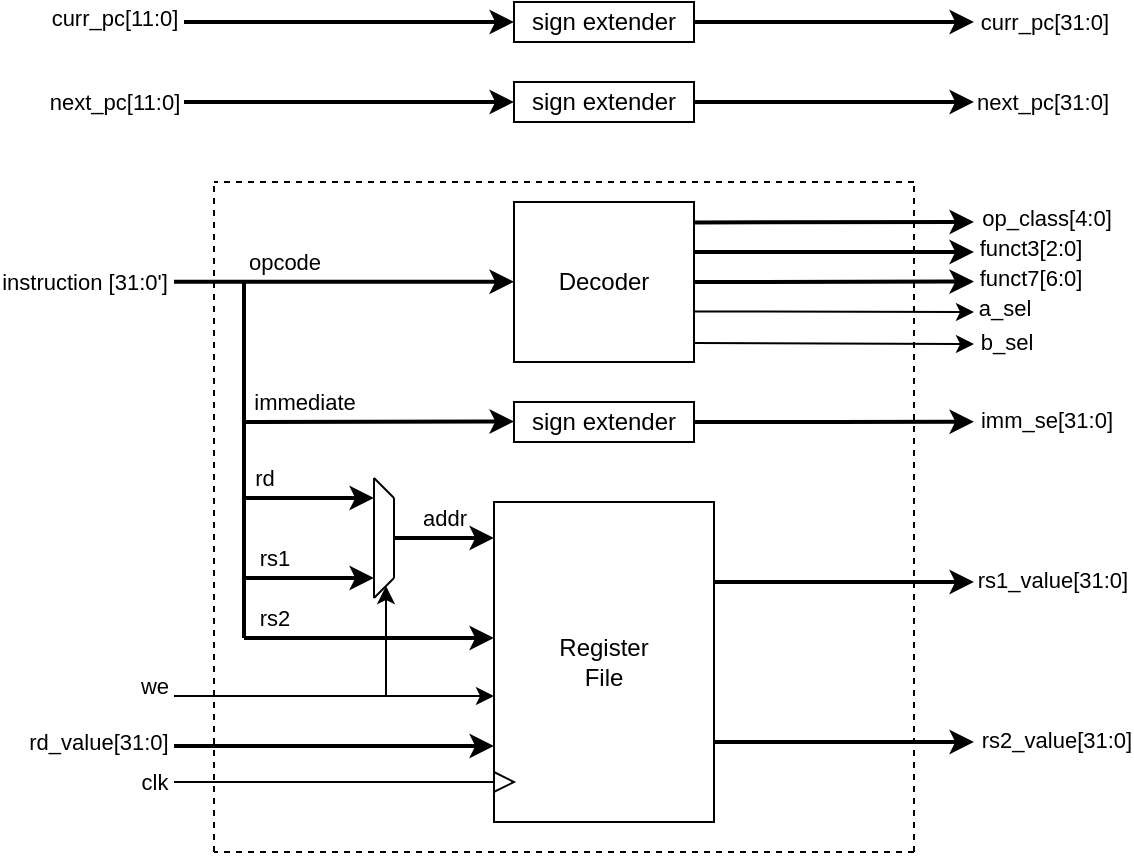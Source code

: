 <mxfile version="26.2.14">
  <diagram name="Page-1" id="7QwidLOopovakawsls44">
    <mxGraphModel dx="938" dy="550" grid="1" gridSize="1" guides="1" tooltips="1" connect="1" arrows="1" fold="1" page="1" pageScale="1" pageWidth="827" pageHeight="1169" math="0" shadow="0">
      <root>
        <mxCell id="0" />
        <mxCell id="1" parent="0" />
        <mxCell id="aka9WCvkEdWkVrNEwTj2-3" value="&lt;div&gt;Register&lt;/div&gt;&lt;div&gt;File&lt;/div&gt;" style="rounded=0;whiteSpace=wrap;html=1;" parent="1" vertex="1">
          <mxGeometry x="320" y="310" width="110" height="160" as="geometry" />
        </mxCell>
        <mxCell id="aka9WCvkEdWkVrNEwTj2-6" value="sign extender" style="rounded=0;whiteSpace=wrap;html=1;" parent="1" vertex="1">
          <mxGeometry x="330" y="260" width="90" height="20" as="geometry" />
        </mxCell>
        <mxCell id="aka9WCvkEdWkVrNEwTj2-13" value="" style="endArrow=none;html=1;rounded=0;" parent="1" edge="1">
          <mxGeometry width="50" height="50" relative="1" as="geometry">
            <mxPoint x="260" y="358" as="sourcePoint" />
            <mxPoint x="270" y="348" as="targetPoint" />
          </mxGeometry>
        </mxCell>
        <mxCell id="aka9WCvkEdWkVrNEwTj2-14" value="" style="endArrow=none;html=1;rounded=0;" parent="1" edge="1">
          <mxGeometry width="50" height="50" relative="1" as="geometry">
            <mxPoint x="260" y="298" as="sourcePoint" />
            <mxPoint x="270" y="308" as="targetPoint" />
          </mxGeometry>
        </mxCell>
        <mxCell id="aka9WCvkEdWkVrNEwTj2-15" value="" style="endArrow=none;html=1;rounded=0;" parent="1" edge="1">
          <mxGeometry width="50" height="50" relative="1" as="geometry">
            <mxPoint x="270" y="348" as="sourcePoint" />
            <mxPoint x="270" y="308" as="targetPoint" />
          </mxGeometry>
        </mxCell>
        <mxCell id="aka9WCvkEdWkVrNEwTj2-16" value="" style="endArrow=none;html=1;rounded=0;" parent="1" edge="1">
          <mxGeometry width="50" height="50" relative="1" as="geometry">
            <mxPoint x="260" y="358" as="sourcePoint" />
            <mxPoint x="260" y="298" as="targetPoint" />
          </mxGeometry>
        </mxCell>
        <mxCell id="aka9WCvkEdWkVrNEwTj2-17" value="" style="endArrow=classic;html=1;rounded=0;entryX=0;entryY=0.25;entryDx=0;entryDy=0;strokeWidth=2;" parent="1" edge="1">
          <mxGeometry width="50" height="50" relative="1" as="geometry">
            <mxPoint x="270" y="328" as="sourcePoint" />
            <mxPoint x="320" y="328" as="targetPoint" />
          </mxGeometry>
        </mxCell>
        <mxCell id="aka9WCvkEdWkVrNEwTj2-51" value="addr" style="edgeLabel;html=1;align=center;verticalAlign=middle;resizable=0;points=[];" parent="aka9WCvkEdWkVrNEwTj2-17" vertex="1" connectable="0">
          <mxGeometry x="0.033" y="1" relative="1" as="geometry">
            <mxPoint x="-1" y="-9" as="offset" />
          </mxGeometry>
        </mxCell>
        <mxCell id="aka9WCvkEdWkVrNEwTj2-19" value="sign extender" style="rounded=0;whiteSpace=wrap;html=1;" parent="1" vertex="1">
          <mxGeometry x="330" y="100" width="90" height="20" as="geometry" />
        </mxCell>
        <mxCell id="aka9WCvkEdWkVrNEwTj2-20" value="sign extender" style="rounded=0;whiteSpace=wrap;html=1;" parent="1" vertex="1">
          <mxGeometry x="330" y="60" width="90" height="20" as="geometry" />
        </mxCell>
        <mxCell id="aka9WCvkEdWkVrNEwTj2-21" value="" style="endArrow=classic;html=1;rounded=0;strokeWidth=2;" parent="1" edge="1">
          <mxGeometry width="50" height="50" relative="1" as="geometry">
            <mxPoint x="165" y="110" as="sourcePoint" />
            <mxPoint x="330" y="110" as="targetPoint" />
          </mxGeometry>
        </mxCell>
        <mxCell id="aka9WCvkEdWkVrNEwTj2-39" value="next_pc[11:0]" style="edgeLabel;html=1;align=center;verticalAlign=middle;resizable=0;points=[];" parent="aka9WCvkEdWkVrNEwTj2-21" vertex="1" connectable="0">
          <mxGeometry x="-0.931" relative="1" as="geometry">
            <mxPoint x="-41" as="offset" />
          </mxGeometry>
        </mxCell>
        <mxCell id="aka9WCvkEdWkVrNEwTj2-22" value="" style="endArrow=classic;html=1;rounded=0;strokeWidth=2;" parent="1" edge="1">
          <mxGeometry width="50" height="50" relative="1" as="geometry">
            <mxPoint x="165" y="70" as="sourcePoint" />
            <mxPoint x="330" y="70" as="targetPoint" />
          </mxGeometry>
        </mxCell>
        <mxCell id="aka9WCvkEdWkVrNEwTj2-40" value="curr_pc[11:0]" style="edgeLabel;html=1;align=center;verticalAlign=middle;resizable=0;points=[];" parent="aka9WCvkEdWkVrNEwTj2-22" vertex="1" connectable="0">
          <mxGeometry x="-0.926" y="2" relative="1" as="geometry">
            <mxPoint x="-41" as="offset" />
          </mxGeometry>
        </mxCell>
        <mxCell id="aka9WCvkEdWkVrNEwTj2-23" value="" style="endArrow=classic;html=1;rounded=0;strokeWidth=2;exitX=1;exitY=0.5;exitDx=0;exitDy=0;" parent="1" source="aka9WCvkEdWkVrNEwTj2-19" edge="1">
          <mxGeometry width="50" height="50" relative="1" as="geometry">
            <mxPoint x="425" y="109.69" as="sourcePoint" />
            <mxPoint x="560" y="110" as="targetPoint" />
          </mxGeometry>
        </mxCell>
        <mxCell id="aka9WCvkEdWkVrNEwTj2-72" value="next_pc[31:0]" style="edgeLabel;html=1;align=center;verticalAlign=middle;resizable=0;points=[];" parent="aka9WCvkEdWkVrNEwTj2-23" vertex="1" connectable="0">
          <mxGeometry x="0.799" y="-1" relative="1" as="geometry">
            <mxPoint x="48" y="-1" as="offset" />
          </mxGeometry>
        </mxCell>
        <mxCell id="aka9WCvkEdWkVrNEwTj2-24" value="" style="endArrow=classic;html=1;rounded=0;strokeWidth=2;exitX=1;exitY=0.5;exitDx=0;exitDy=0;" parent="1" source="aka9WCvkEdWkVrNEwTj2-20" edge="1">
          <mxGeometry width="50" height="50" relative="1" as="geometry">
            <mxPoint x="425" y="69.69" as="sourcePoint" />
            <mxPoint x="560" y="70" as="targetPoint" />
          </mxGeometry>
        </mxCell>
        <mxCell id="aka9WCvkEdWkVrNEwTj2-73" value="curr_pc[31:0]" style="edgeLabel;html=1;align=center;verticalAlign=middle;resizable=0;points=[];" parent="aka9WCvkEdWkVrNEwTj2-24" vertex="1" connectable="0">
          <mxGeometry x="0.863" y="1" relative="1" as="geometry">
            <mxPoint x="44" y="1" as="offset" />
          </mxGeometry>
        </mxCell>
        <mxCell id="aka9WCvkEdWkVrNEwTj2-25" value="" style="endArrow=classic;html=1;rounded=0;" parent="1" edge="1">
          <mxGeometry width="50" height="50" relative="1" as="geometry">
            <mxPoint x="266" y="407" as="sourcePoint" />
            <mxPoint x="266" y="352" as="targetPoint" />
          </mxGeometry>
        </mxCell>
        <mxCell id="aka9WCvkEdWkVrNEwTj2-26" value="" style="endArrow=classic;html=1;rounded=0;entryX=0;entryY=0.75;entryDx=0;entryDy=0;" parent="1" edge="1">
          <mxGeometry width="50" height="50" relative="1" as="geometry">
            <mxPoint x="160" y="407" as="sourcePoint" />
            <mxPoint x="320" y="407" as="targetPoint" />
          </mxGeometry>
        </mxCell>
        <mxCell id="aka9WCvkEdWkVrNEwTj2-48" value="we" style="edgeLabel;html=1;align=center;verticalAlign=middle;resizable=0;points=[];" parent="aka9WCvkEdWkVrNEwTj2-26" vertex="1" connectable="0">
          <mxGeometry x="-0.502" y="-1" relative="1" as="geometry">
            <mxPoint x="-50" y="-6" as="offset" />
          </mxGeometry>
        </mxCell>
        <mxCell id="aka9WCvkEdWkVrNEwTj2-28" value="Decoder" style="rounded=0;whiteSpace=wrap;html=1;" parent="1" vertex="1">
          <mxGeometry x="330" y="160" width="90" height="80" as="geometry" />
        </mxCell>
        <mxCell id="aka9WCvkEdWkVrNEwTj2-29" value="" style="endArrow=classic;html=1;rounded=0;strokeWidth=2;" parent="1" edge="1">
          <mxGeometry width="50" height="50" relative="1" as="geometry">
            <mxPoint x="195" y="308" as="sourcePoint" />
            <mxPoint x="260" y="308" as="targetPoint" />
          </mxGeometry>
        </mxCell>
        <mxCell id="aka9WCvkEdWkVrNEwTj2-43" value="rd" style="edgeLabel;html=1;align=center;verticalAlign=middle;resizable=0;points=[];" parent="aka9WCvkEdWkVrNEwTj2-29" vertex="1" connectable="0">
          <mxGeometry x="-0.511" y="-1" relative="1" as="geometry">
            <mxPoint x="-6" y="-11" as="offset" />
          </mxGeometry>
        </mxCell>
        <mxCell id="aka9WCvkEdWkVrNEwTj2-30" value="" style="endArrow=classic;html=1;rounded=0;strokeWidth=2;" parent="1" edge="1">
          <mxGeometry width="50" height="50" relative="1" as="geometry">
            <mxPoint x="195" y="348" as="sourcePoint" />
            <mxPoint x="260" y="348" as="targetPoint" />
          </mxGeometry>
        </mxCell>
        <mxCell id="aka9WCvkEdWkVrNEwTj2-45" value="rs1" style="edgeLabel;html=1;align=center;verticalAlign=middle;resizable=0;points=[];" parent="aka9WCvkEdWkVrNEwTj2-30" vertex="1" connectable="0">
          <mxGeometry x="-0.317" y="1" relative="1" as="geometry">
            <mxPoint x="-7" y="-9" as="offset" />
          </mxGeometry>
        </mxCell>
        <mxCell id="aka9WCvkEdWkVrNEwTj2-31" value="" style="endArrow=classic;html=1;rounded=0;strokeWidth=2;" parent="1" edge="1">
          <mxGeometry width="50" height="50" relative="1" as="geometry">
            <mxPoint x="195" y="270" as="sourcePoint" />
            <mxPoint x="330" y="269.69" as="targetPoint" />
          </mxGeometry>
        </mxCell>
        <mxCell id="aka9WCvkEdWkVrNEwTj2-41" value="immediate" style="edgeLabel;html=1;align=center;verticalAlign=middle;resizable=0;points=[];" parent="aka9WCvkEdWkVrNEwTj2-31" vertex="1" connectable="0">
          <mxGeometry x="-0.025" relative="1" as="geometry">
            <mxPoint x="-36" y="-10" as="offset" />
          </mxGeometry>
        </mxCell>
        <mxCell id="aka9WCvkEdWkVrNEwTj2-32" value="" style="endArrow=none;html=1;rounded=0;strokeWidth=2;" parent="1" edge="1">
          <mxGeometry width="50" height="50" relative="1" as="geometry">
            <mxPoint x="195" y="378" as="sourcePoint" />
            <mxPoint x="195" y="270" as="targetPoint" />
          </mxGeometry>
        </mxCell>
        <mxCell id="aka9WCvkEdWkVrNEwTj2-33" value="" style="endArrow=none;html=1;rounded=0;strokeWidth=2;" parent="1" edge="1">
          <mxGeometry width="50" height="50" relative="1" as="geometry">
            <mxPoint x="160" y="199.91" as="sourcePoint" />
            <mxPoint x="220" y="199.91" as="targetPoint" />
          </mxGeometry>
        </mxCell>
        <mxCell id="aka9WCvkEdWkVrNEwTj2-38" value="&lt;div&gt;instruction [31:0&#39;]&lt;/div&gt;" style="edgeLabel;html=1;align=center;verticalAlign=middle;resizable=0;points=[];" parent="aka9WCvkEdWkVrNEwTj2-33" vertex="1" connectable="0">
          <mxGeometry x="-0.751" y="4" relative="1" as="geometry">
            <mxPoint x="-53" y="4" as="offset" />
          </mxGeometry>
        </mxCell>
        <mxCell id="aka9WCvkEdWkVrNEwTj2-34" value="" style="endArrow=none;html=1;rounded=0;strokeWidth=2;" parent="1" edge="1">
          <mxGeometry width="50" height="50" relative="1" as="geometry">
            <mxPoint x="195" y="200" as="sourcePoint" />
            <mxPoint x="195" y="270" as="targetPoint" />
          </mxGeometry>
        </mxCell>
        <mxCell id="aka9WCvkEdWkVrNEwTj2-35" value="" style="endArrow=classic;html=1;rounded=0;entryX=0;entryY=0.5;entryDx=0;entryDy=0;strokeWidth=2;" parent="1" edge="1">
          <mxGeometry width="50" height="50" relative="1" as="geometry">
            <mxPoint x="220" y="199.91" as="sourcePoint" />
            <mxPoint x="330" y="199.91" as="targetPoint" />
          </mxGeometry>
        </mxCell>
        <mxCell id="aka9WCvkEdWkVrNEwTj2-42" value="&lt;div&gt;opcode&lt;/div&gt;" style="edgeLabel;html=1;align=center;verticalAlign=middle;resizable=0;points=[];" parent="aka9WCvkEdWkVrNEwTj2-35" vertex="1" connectable="0">
          <mxGeometry x="-0.388" y="-1" relative="1" as="geometry">
            <mxPoint x="-39" y="-11" as="offset" />
          </mxGeometry>
        </mxCell>
        <mxCell id="aka9WCvkEdWkVrNEwTj2-36" value="" style="endArrow=classic;html=1;rounded=0;strokeWidth=2;" parent="1" edge="1">
          <mxGeometry width="50" height="50" relative="1" as="geometry">
            <mxPoint x="430" y="350" as="sourcePoint" />
            <mxPoint x="560" y="350" as="targetPoint" />
          </mxGeometry>
        </mxCell>
        <mxCell id="aka9WCvkEdWkVrNEwTj2-52" value="rs1_value[31:0]" style="edgeLabel;html=1;align=center;verticalAlign=middle;resizable=0;points=[];" parent="aka9WCvkEdWkVrNEwTj2-36" vertex="1" connectable="0">
          <mxGeometry x="0.091" y="2" relative="1" as="geometry">
            <mxPoint x="98" y="1" as="offset" />
          </mxGeometry>
        </mxCell>
        <mxCell id="aka9WCvkEdWkVrNEwTj2-37" value="" style="endArrow=classic;html=1;rounded=0;strokeWidth=2;" parent="1" edge="1">
          <mxGeometry width="50" height="50" relative="1" as="geometry">
            <mxPoint x="430" y="430" as="sourcePoint" />
            <mxPoint x="560" y="430" as="targetPoint" />
          </mxGeometry>
        </mxCell>
        <mxCell id="aka9WCvkEdWkVrNEwTj2-53" value="rs2_value[31:0]" style="edgeLabel;html=1;align=center;verticalAlign=middle;resizable=0;points=[];" parent="aka9WCvkEdWkVrNEwTj2-37" vertex="1" connectable="0">
          <mxGeometry x="0.706" y="2" relative="1" as="geometry">
            <mxPoint x="60" y="1" as="offset" />
          </mxGeometry>
        </mxCell>
        <mxCell id="aka9WCvkEdWkVrNEwTj2-46" value="" style="triangle;whiteSpace=wrap;html=1;" parent="1" vertex="1">
          <mxGeometry x="320" y="445" width="10" height="10" as="geometry" />
        </mxCell>
        <mxCell id="aka9WCvkEdWkVrNEwTj2-47" value="" style="endArrow=none;html=1;rounded=0;startFill=0;" parent="1" edge="1">
          <mxGeometry width="50" height="50" relative="1" as="geometry">
            <mxPoint x="160" y="450" as="sourcePoint" />
            <mxPoint x="320" y="450" as="targetPoint" />
          </mxGeometry>
        </mxCell>
        <mxCell id="aka9WCvkEdWkVrNEwTj2-50" value="&lt;div&gt;clk&lt;/div&gt;" style="edgeLabel;html=1;align=center;verticalAlign=middle;resizable=0;points=[];" parent="aka9WCvkEdWkVrNEwTj2-47" vertex="1" connectable="0">
          <mxGeometry x="-0.917" relative="1" as="geometry">
            <mxPoint x="-17" as="offset" />
          </mxGeometry>
        </mxCell>
        <mxCell id="aka9WCvkEdWkVrNEwTj2-54" value="" style="endArrow=classic;html=1;rounded=0;strokeWidth=2;" parent="1" edge="1">
          <mxGeometry width="50" height="50" relative="1" as="geometry">
            <mxPoint x="195" y="378" as="sourcePoint" />
            <mxPoint x="320" y="378" as="targetPoint" />
          </mxGeometry>
        </mxCell>
        <mxCell id="aka9WCvkEdWkVrNEwTj2-80" value="rs2" style="edgeLabel;html=1;align=center;verticalAlign=middle;resizable=0;points=[];" parent="aka9WCvkEdWkVrNEwTj2-54" vertex="1" connectable="0">
          <mxGeometry x="0.616" relative="1" as="geometry">
            <mxPoint x="-86" y="-10" as="offset" />
          </mxGeometry>
        </mxCell>
        <mxCell id="aka9WCvkEdWkVrNEwTj2-61" value="" style="endArrow=classic;html=1;rounded=0;exitX=1.003;exitY=0.684;exitDx=0;exitDy=0;exitPerimeter=0;" parent="1" edge="1" source="aka9WCvkEdWkVrNEwTj2-28">
          <mxGeometry width="50" height="50" relative="1" as="geometry">
            <mxPoint x="500" y="215" as="sourcePoint" />
            <mxPoint x="560" y="215" as="targetPoint" />
          </mxGeometry>
        </mxCell>
        <mxCell id="aka9WCvkEdWkVrNEwTj2-64" value="a_sel" style="edgeLabel;html=1;align=center;verticalAlign=middle;resizable=0;points=[];" parent="aka9WCvkEdWkVrNEwTj2-61" vertex="1" connectable="0">
          <mxGeometry x="0.465" y="-4" relative="1" as="geometry">
            <mxPoint x="52" y="-6" as="offset" />
          </mxGeometry>
        </mxCell>
        <mxCell id="aka9WCvkEdWkVrNEwTj2-62" value="" style="endArrow=classic;html=1;rounded=0;exitX=1.004;exitY=0.881;exitDx=0;exitDy=0;exitPerimeter=0;" parent="1" edge="1" source="aka9WCvkEdWkVrNEwTj2-28">
          <mxGeometry width="50" height="50" relative="1" as="geometry">
            <mxPoint x="422.0" y="230.24" as="sourcePoint" />
            <mxPoint x="560" y="231" as="targetPoint" />
          </mxGeometry>
        </mxCell>
        <mxCell id="aka9WCvkEdWkVrNEwTj2-63" value="&lt;div&gt;b_sel&lt;/div&gt;" style="edgeLabel;html=1;align=center;verticalAlign=middle;resizable=0;points=[];" parent="aka9WCvkEdWkVrNEwTj2-62" vertex="1" connectable="0">
          <mxGeometry x="0.864" y="1" relative="1" as="geometry">
            <mxPoint x="25" as="offset" />
          </mxGeometry>
        </mxCell>
        <mxCell id="aka9WCvkEdWkVrNEwTj2-68" value="" style="endArrow=classic;html=1;rounded=0;strokeWidth=2;exitX=1;exitY=0.313;exitDx=0;exitDy=0;exitPerimeter=0;" parent="1" edge="1" source="aka9WCvkEdWkVrNEwTj2-28">
          <mxGeometry width="50" height="50" relative="1" as="geometry">
            <mxPoint x="500" y="185" as="sourcePoint" />
            <mxPoint x="560" y="185" as="targetPoint" />
          </mxGeometry>
        </mxCell>
        <mxCell id="aka9WCvkEdWkVrNEwTj2-69" value="" style="endArrow=classic;html=1;rounded=0;strokeWidth=2;exitX=1.004;exitY=0.128;exitDx=0;exitDy=0;exitPerimeter=0;" parent="1" edge="1" source="aka9WCvkEdWkVrNEwTj2-28">
          <mxGeometry width="50" height="50" relative="1" as="geometry">
            <mxPoint x="500" y="170" as="sourcePoint" />
            <mxPoint x="560" y="170" as="targetPoint" />
          </mxGeometry>
        </mxCell>
        <mxCell id="aka9WCvkEdWkVrNEwTj2-70" value="funct3[2:0]" style="edgeLabel;html=1;align=center;verticalAlign=middle;resizable=0;points=[];" parent="aka9WCvkEdWkVrNEwTj2-69" vertex="1" connectable="0">
          <mxGeometry x="0.777" y="1" relative="1" as="geometry">
            <mxPoint x="43" y="14" as="offset" />
          </mxGeometry>
        </mxCell>
        <mxCell id="aka9WCvkEdWkVrNEwTj2-71" value="op_class[4:0]" style="edgeLabel;html=1;align=center;verticalAlign=middle;resizable=0;points=[];" parent="aka9WCvkEdWkVrNEwTj2-69" vertex="1" connectable="0">
          <mxGeometry x="0.13" relative="1" as="geometry">
            <mxPoint x="96" y="-2" as="offset" />
          </mxGeometry>
        </mxCell>
        <mxCell id="aka9WCvkEdWkVrNEwTj2-75" value="" style="endArrow=none;dashed=1;html=1;rounded=0;" parent="1" edge="1">
          <mxGeometry width="50" height="50" relative="1" as="geometry">
            <mxPoint x="180" y="485" as="sourcePoint" />
            <mxPoint x="180" y="150" as="targetPoint" />
          </mxGeometry>
        </mxCell>
        <mxCell id="aka9WCvkEdWkVrNEwTj2-76" value="" style="endArrow=none;dashed=1;html=1;rounded=0;" parent="1" edge="1">
          <mxGeometry width="50" height="50" relative="1" as="geometry">
            <mxPoint x="530" y="485" as="sourcePoint" />
            <mxPoint x="180" y="485" as="targetPoint" />
          </mxGeometry>
        </mxCell>
        <mxCell id="aka9WCvkEdWkVrNEwTj2-77" value="" style="endArrow=none;dashed=1;html=1;rounded=0;" parent="1" edge="1">
          <mxGeometry width="50" height="50" relative="1" as="geometry">
            <mxPoint x="530" y="485" as="sourcePoint" />
            <mxPoint x="530" y="150" as="targetPoint" />
          </mxGeometry>
        </mxCell>
        <mxCell id="aka9WCvkEdWkVrNEwTj2-78" value="" style="endArrow=none;dashed=1;html=1;rounded=0;" parent="1" edge="1">
          <mxGeometry width="50" height="50" relative="1" as="geometry">
            <mxPoint x="530" y="150" as="sourcePoint" />
            <mxPoint x="180" y="150" as="targetPoint" />
          </mxGeometry>
        </mxCell>
        <mxCell id="aka9WCvkEdWkVrNEwTj2-83" style="edgeStyle=orthogonalEdgeStyle;rounded=0;orthogonalLoop=1;jettySize=auto;html=1;exitX=1;exitY=0.5;exitDx=0;exitDy=0;strokeWidth=2;" parent="1" edge="1" source="aka9WCvkEdWkVrNEwTj2-6">
          <mxGeometry relative="1" as="geometry">
            <mxPoint x="500" y="269.83" as="sourcePoint" />
            <mxPoint x="560" y="269.83" as="targetPoint" />
          </mxGeometry>
        </mxCell>
        <mxCell id="aka9WCvkEdWkVrNEwTj2-85" value="imm_se[31:0]" style="edgeLabel;html=1;align=center;verticalAlign=middle;resizable=0;points=[];" parent="aka9WCvkEdWkVrNEwTj2-83" vertex="1" connectable="0">
          <mxGeometry x="0.606" relative="1" as="geometry">
            <mxPoint x="64" y="-1" as="offset" />
          </mxGeometry>
        </mxCell>
        <mxCell id="JDRuWCqW2nFaLToHURB4-2" value="" style="endArrow=classic;html=1;rounded=0;strokeWidth=2;fontStyle=1;exitX=1;exitY=0.5;exitDx=0;exitDy=0;" parent="1" edge="1" source="aka9WCvkEdWkVrNEwTj2-28">
          <mxGeometry width="50" height="50" relative="1" as="geometry">
            <mxPoint x="500" y="199.8" as="sourcePoint" />
            <mxPoint x="560" y="199.8" as="targetPoint" />
          </mxGeometry>
        </mxCell>
        <mxCell id="JDRuWCqW2nFaLToHURB4-3" value="funct7[6:0]" style="edgeLabel;html=1;align=center;verticalAlign=middle;resizable=0;points=[];" parent="JDRuWCqW2nFaLToHURB4-2" vertex="1" connectable="0">
          <mxGeometry x="0.333" relative="1" as="geometry">
            <mxPoint x="74" y="-2" as="offset" />
          </mxGeometry>
        </mxCell>
        <mxCell id="ZZ9sSK1bLsnHzB0YXxAE-1" value="" style="endArrow=classic;html=1;rounded=0;strokeWidth=2;" parent="1" edge="1">
          <mxGeometry width="50" height="50" relative="1" as="geometry">
            <mxPoint x="160" y="432" as="sourcePoint" />
            <mxPoint x="320" y="432" as="targetPoint" />
          </mxGeometry>
        </mxCell>
        <mxCell id="ZZ9sSK1bLsnHzB0YXxAE-2" value="rd_value[31:0]" style="edgeLabel;html=1;align=center;verticalAlign=middle;resizable=0;points=[];" parent="ZZ9sSK1bLsnHzB0YXxAE-1" vertex="1" connectable="0">
          <mxGeometry x="0.706" y="2" relative="1" as="geometry">
            <mxPoint x="-175" as="offset" />
          </mxGeometry>
        </mxCell>
      </root>
    </mxGraphModel>
  </diagram>
</mxfile>
